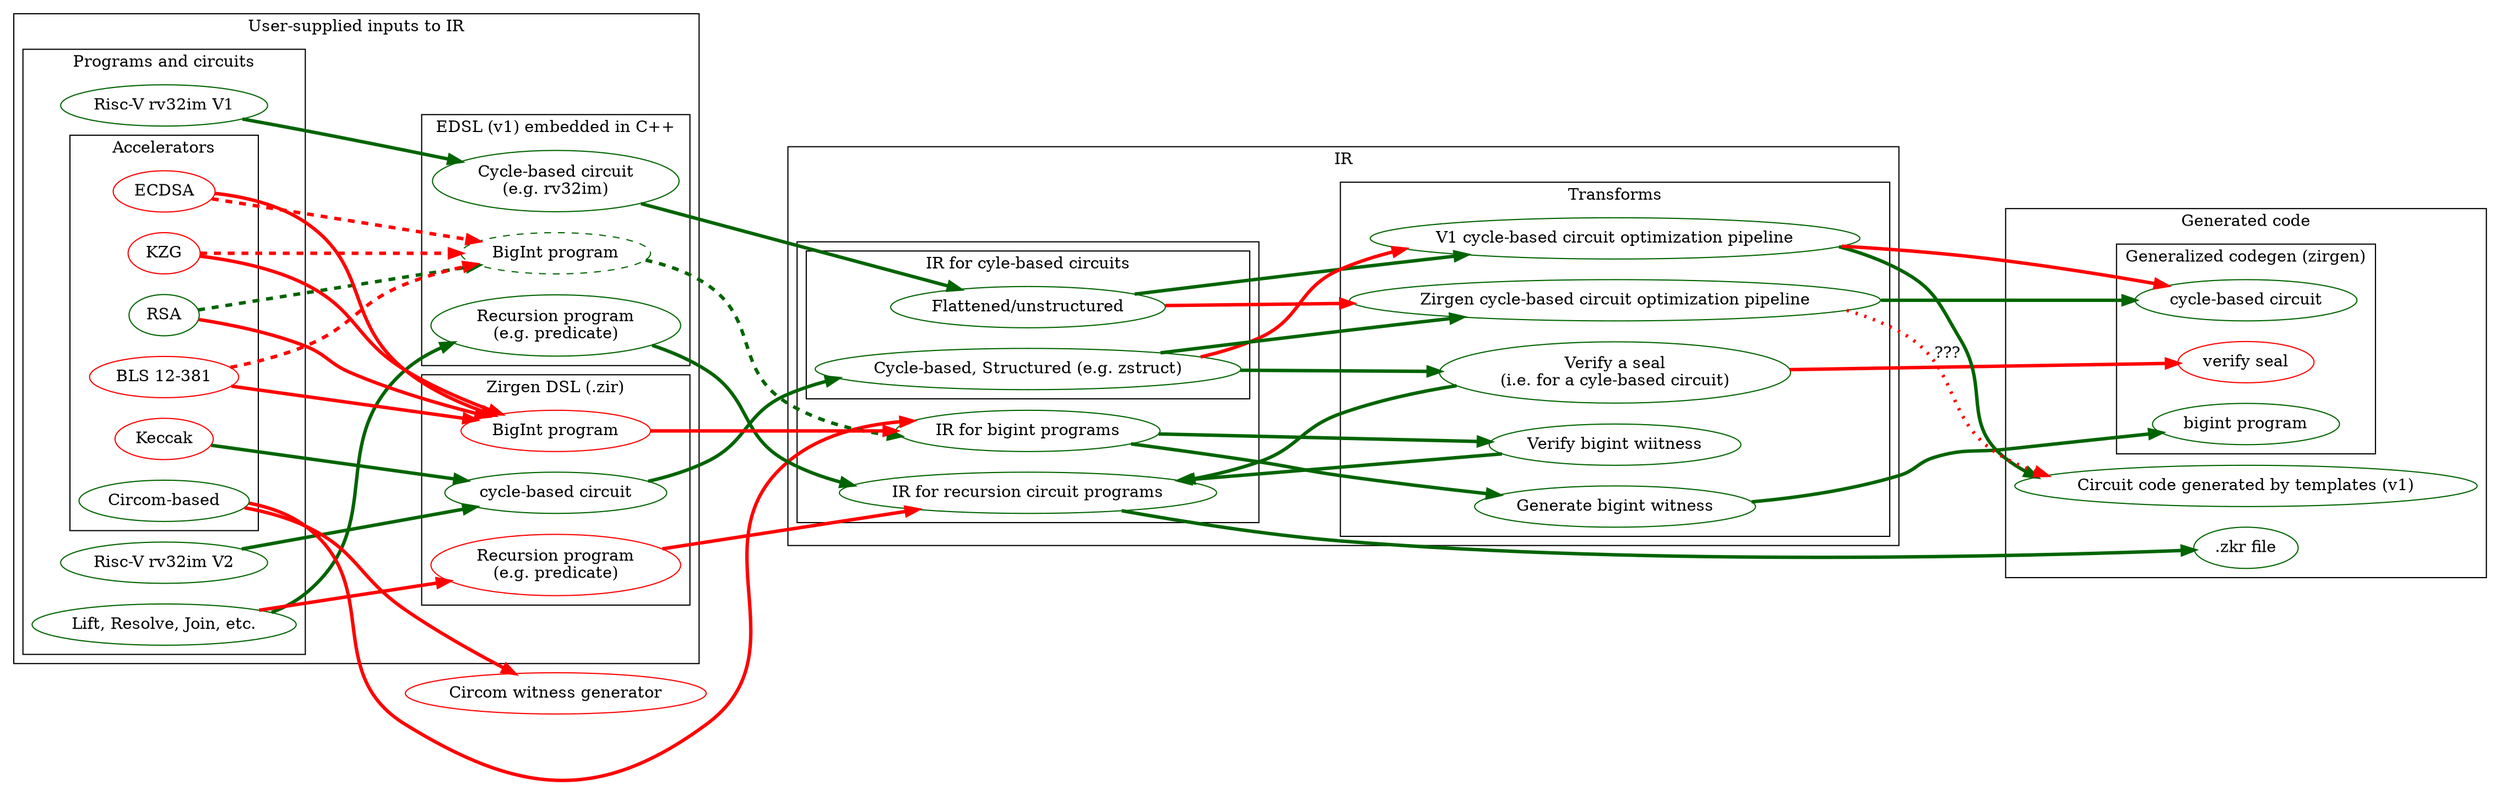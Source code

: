 // Graphviz (with "dot" layout) graph of approximate compiler
// infrastructure as of Aug 2024.
//
// Key:
//   green: exists,
//   red: doesn't exist, but we might want it to
//   dashed line: 

digraph zirgen {
    rankdir="LR"
    node [color="darkgreen"]
    edge [color="darkgreen"]
    edge [penwidth=3]
    compound=true
    layout="dot"
    ranksep=1.3
    penwidth=1
    subgraph cluster_user_input {
        label="User-supplied inputs to IR"
        subgraph cluster_prog_and_circuits {
            label="Programs and circuits"
            rv32imv1 [label="Risc-V rv32im V1"]
            rv32imv2 [label="Risc-V rv32im V2"]
            
            predicates [label="Lift, Resolve, Join, etc."]
            
            subgraph cluster_accel {
                label="Accelerators"
                accel_rsa [label="RSA"]
                accel_ecdsa [color="red", label="ECDSA"]
                accel_kzg [color="red", label="KZG"]
                accel_bls [color="red", label="BLS 12-381"]
                accel_keccak [color="red", label="Keccak"]
                accel_circom [label="Circom-based"]
            }
        }
        subgraph cluster_edsl {
	    label="EDSL (v1) embedded in C++"
            edsl_circuit [label="Cycle-based circuit\n(e.g. rv32im)"]
            edsl_bigint [label="BigInt program", style="dashed"]
            edsl_recursion [label="Recursion program\n(e.g. predicate)"]
        }
        subgraph cluster_dsl {
	    label="Zirgen DSL (.zir)"
            dsl_circuit [label="cycle-based circuit"]
            dsl_bigint [label="BigInt program", color="red"]
            dsl_recursion [label="Recursion program\n(e.g. predicate)", color="red"]
        }
        rv32imv1->edsl_circuit
        rv32imv2->dsl_circuit
        accel_keccak->dsl_circuit
        predicates->edsl_recursion
        predicates->dsl_recursion [color="red", weight=0.3]
    }
    
    subgraph cluster_ir {
        label="IR"
        subgraph cluster_ir_variants {
            label=""
            rank="same"
            subgraph cluster_circuit_ir {
                rank="same"
                label="IR for cyle-based circuits"
                edsl_circuit_ir [label="Flattened/unstructured"]
                dsl_circuit_ir [label="Cycle-based, Structured (e.g. zstruct)", rank="same"]
            }
            bigint_ir [label="IR for bigint programs"]
            recursion_ir [label="IR for recursion circuit programs"]
        }
        subgraph cluster_transforms {
            label="Transforms"
            transform_verify [label="Verify a seal\n(i.e. for a cyle-based circuit)"]
            transform_bigint_witness [label="Generate bigint witness"]
            transform_bigint_zkr [label="Verify bigint wiitness"]
            transform_v1_opt [label="V1 cycle-based circuit optimization pipeline"]
            transform_zirgen_opt [label="Zirgen cycle-based circuit optimization pipeline"]
        }
        
        dsl_circuit -> dsl_circuit_ir
        edsl_circuit -> edsl_circuit_ir
        edsl_bigint -> bigint_ir [style="dashed"]
        bigint_ir -> transform_bigint_zkr
        edsl_recursion -> recursion_ir
        dsl_bigint -> bigint_ir [color="red"]
        
        dsl_recursion -> recursion_ir [color="red"]
        dsl_circuit_ir -> transform_zirgen_opt
        edsl_circuit_ir -> transform_v1_opt
        bigint_ir ->  transform_bigint_witness
        
        dsl_circuit_ir -> transform_verify
        transform_verify -> recursion_ir [constraint=false]
        dsl_circuit_ir -> transform_v1_opt [color="red"]
        edsl_circuit_ir -> transform_zirgen_opt [color="red"]
        
        accel_rsa->edsl_bigint [style="dashed"]
        accel_circom->bigint_ir [color="red"]
        {accel_rsa accel_ecdsa accel_kzg accel_bls}->dsl_bigint [color="red"]
        {accel_ecdsa accel_kzg accel_bls}->edsl_bigint [color="red", style="dashed"]
    }
    
    circom_witness [label="Circom witness generator", color="red"]
    accel_circom -> circom_witness [color="red"]
    subgraph cluster_codegen {
        label="Generated code"
        codegen_circuit_v1 [label="Circuit code generated by templates (v1)"]
        subgraph cluster_codegen_v2 {
            label="Generalized codegen (zirgen)"
            codegen_circuit_v2 [label="cycle-based circuit"]
            codegen_bigint_v2 [label="bigint program"]
            codegen_verify_v2 [label="verify seal", color="red"]
        }
        codegen_zkr [label=".zkr file"]
        transform_bigint_witness -> codegen_bigint_v2
        transform_v1_opt -> codegen_circuit_v1
        transform_zirgen_opt -> codegen_circuit_v2
        transform_v1_opt->codegen_circuit_v2 [color="red"]
        transform_zirgen_opt->codegen_circuit_v1 [color="red", style="dotted", label="???"]
        transform_bigint_zkr -> recursion_ir [constraint=false]
        recursion_ir -> codegen_zkr
        transform_verify -> codegen_verify_v2 [color="red"]
    }
}
